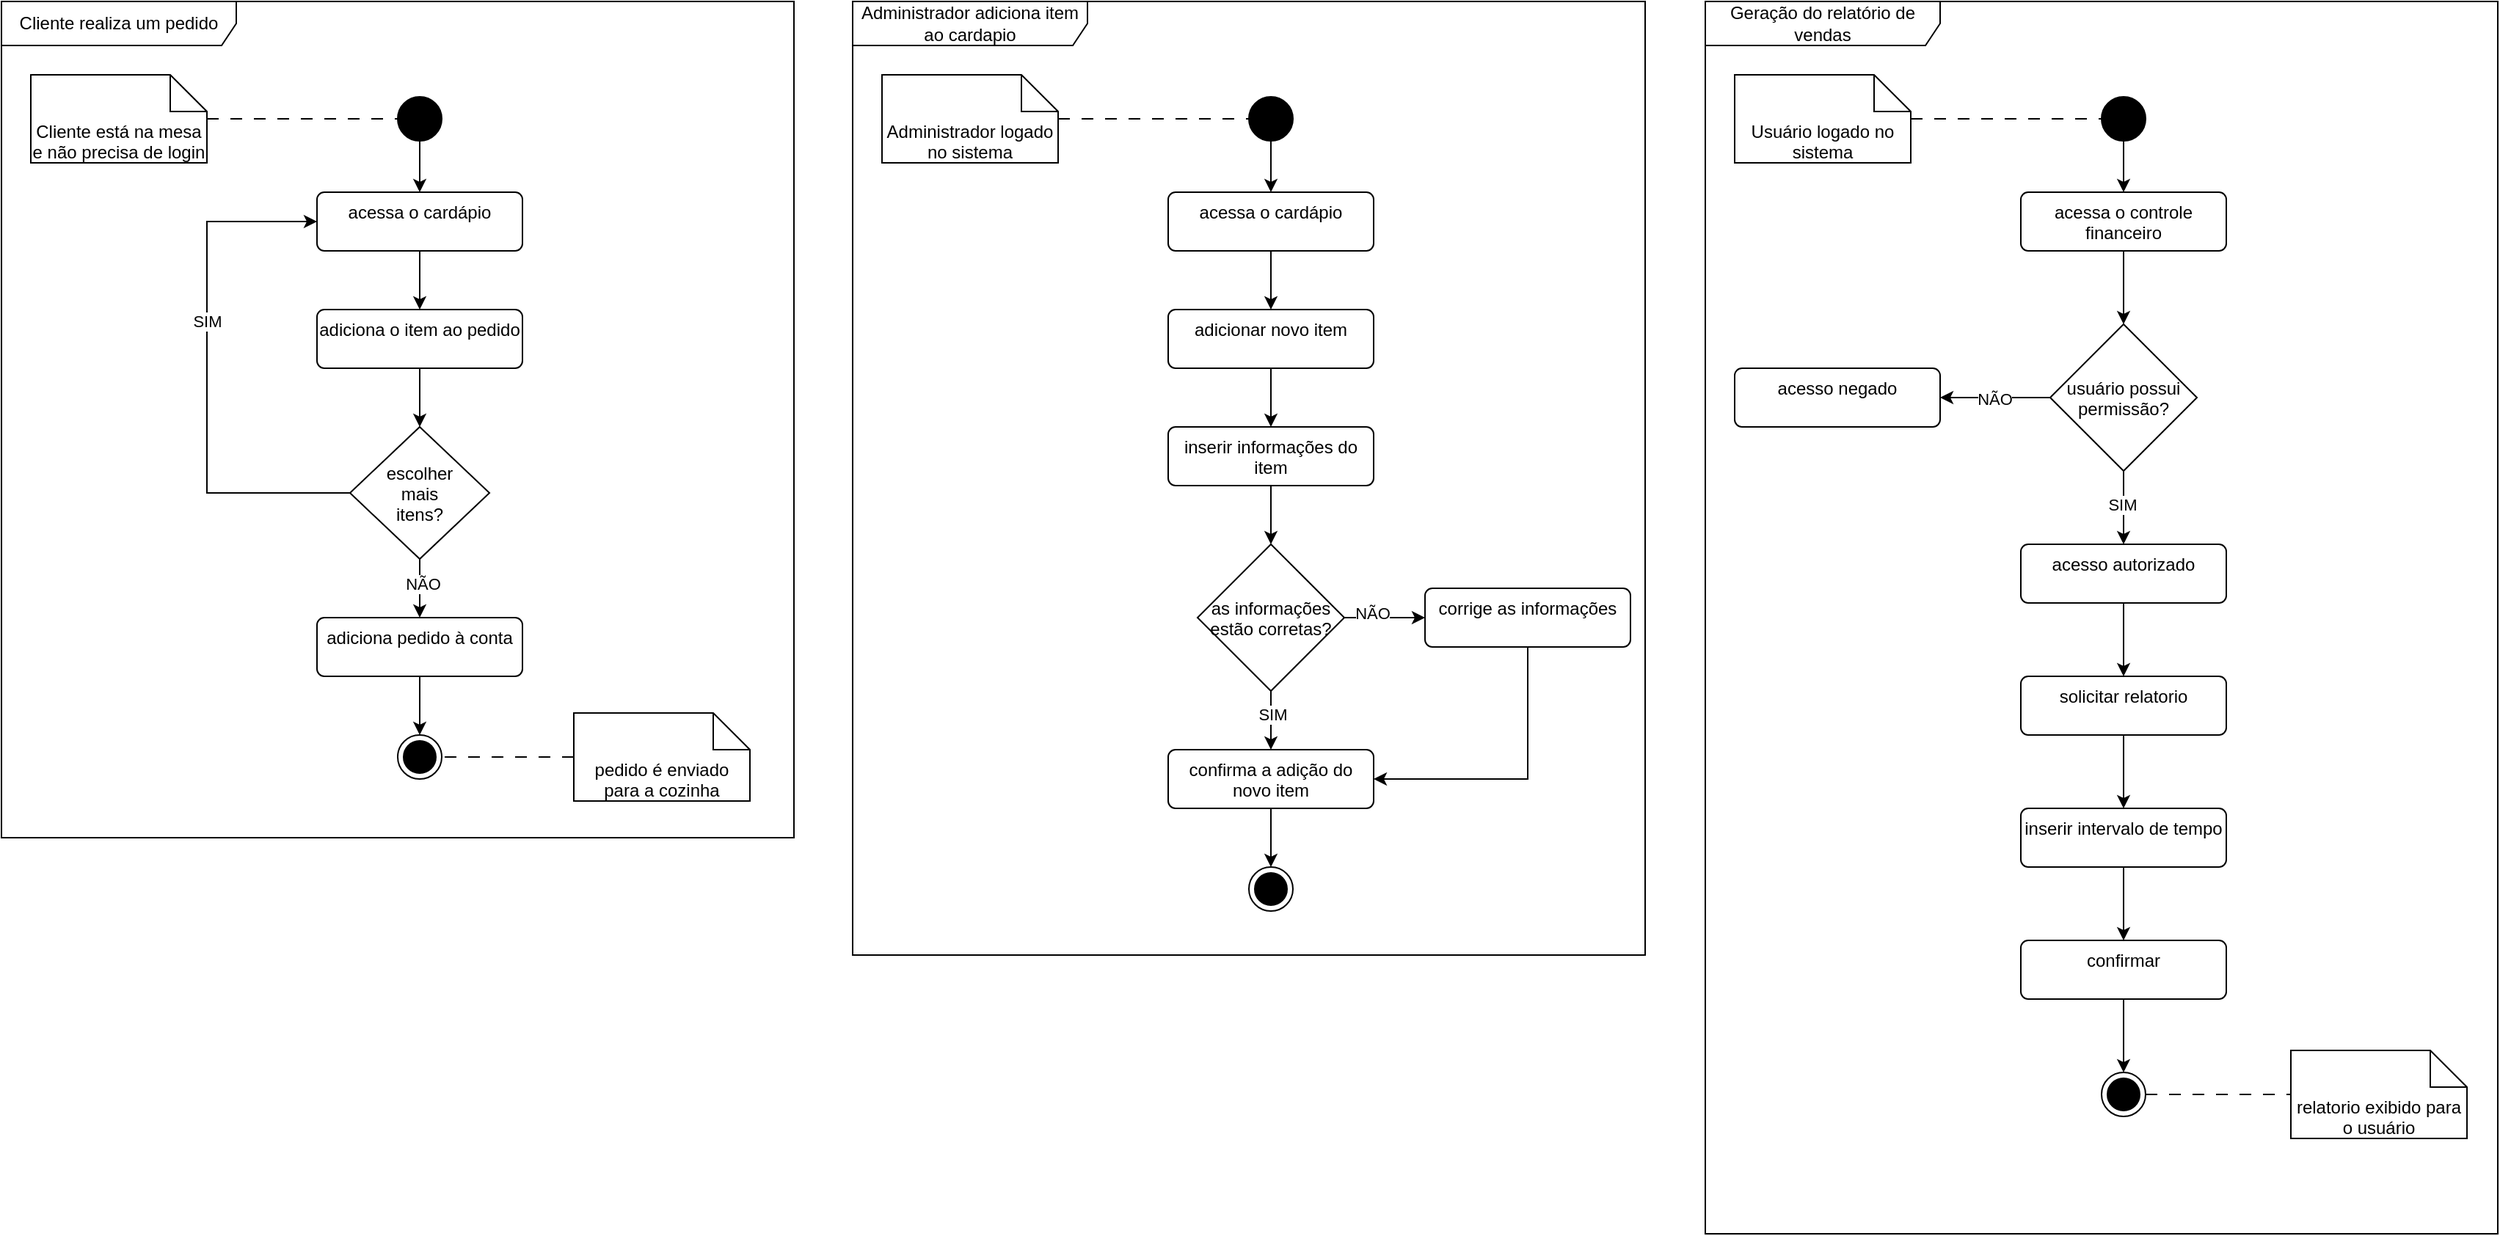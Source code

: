 <mxfile version="24.8.3">
  <diagram id="2TaP7NYXVBXx6e11orQC" name="Página-1">
    <mxGraphModel dx="1909" dy="3287" grid="1" gridSize="10" guides="1" tooltips="1" connect="1" arrows="1" fold="1" page="1" pageScale="1" pageWidth="827" pageHeight="1169" math="0" shadow="0">
      <root>
        <mxCell id="0" />
        <mxCell id="1" parent="0" />
        <mxCell id="BzwNZcg5VRHFtzT_5H1Z-67" style="edgeStyle=orthogonalEdgeStyle;rounded=0;orthogonalLoop=1;jettySize=auto;html=1;entryX=0;entryY=0.5;entryDx=0;entryDy=0;endArrow=none;endFill=0;dashed=1;dashPattern=8 8;" edge="1" parent="1" source="BzwNZcg5VRHFtzT_5H1Z-65" target="BzwNZcg5VRHFtzT_5H1Z-66">
          <mxGeometry relative="1" as="geometry" />
        </mxCell>
        <mxCell id="BzwNZcg5VRHFtzT_5H1Z-65" value="Cliente está na mesa e não precisa de login" style="shape=note2;boundedLbl=1;whiteSpace=wrap;html=1;size=25;verticalAlign=top;align=center;" vertex="1" parent="1">
          <mxGeometry x="80" y="-2270" width="120" height="60" as="geometry" />
        </mxCell>
        <mxCell id="BzwNZcg5VRHFtzT_5H1Z-69" style="edgeStyle=orthogonalEdgeStyle;rounded=0;orthogonalLoop=1;jettySize=auto;html=1;" edge="1" parent="1" source="BzwNZcg5VRHFtzT_5H1Z-66" target="BzwNZcg5VRHFtzT_5H1Z-68">
          <mxGeometry relative="1" as="geometry" />
        </mxCell>
        <mxCell id="BzwNZcg5VRHFtzT_5H1Z-66" value="" style="ellipse;fillColor=strokeColor;html=1;" vertex="1" parent="1">
          <mxGeometry x="330" y="-2255" width="30" height="30" as="geometry" />
        </mxCell>
        <mxCell id="BzwNZcg5VRHFtzT_5H1Z-71" style="edgeStyle=orthogonalEdgeStyle;rounded=0;orthogonalLoop=1;jettySize=auto;html=1;entryX=0.5;entryY=0;entryDx=0;entryDy=0;" edge="1" parent="1" source="BzwNZcg5VRHFtzT_5H1Z-68" target="BzwNZcg5VRHFtzT_5H1Z-70">
          <mxGeometry relative="1" as="geometry" />
        </mxCell>
        <mxCell id="BzwNZcg5VRHFtzT_5H1Z-68" value="acessa o cardápio" style="html=1;align=center;verticalAlign=top;rounded=1;absoluteArcSize=1;arcSize=10;dashed=0;whiteSpace=wrap;" vertex="1" parent="1">
          <mxGeometry x="275" y="-2190" width="140" height="40" as="geometry" />
        </mxCell>
        <mxCell id="BzwNZcg5VRHFtzT_5H1Z-73" style="edgeStyle=orthogonalEdgeStyle;rounded=0;orthogonalLoop=1;jettySize=auto;html=1;entryX=0.5;entryY=0;entryDx=0;entryDy=0;" edge="1" parent="1" source="BzwNZcg5VRHFtzT_5H1Z-70" target="BzwNZcg5VRHFtzT_5H1Z-72">
          <mxGeometry relative="1" as="geometry" />
        </mxCell>
        <mxCell id="BzwNZcg5VRHFtzT_5H1Z-70" value="adiciona o item ao pedido" style="html=1;align=center;verticalAlign=top;rounded=1;absoluteArcSize=1;arcSize=10;dashed=0;whiteSpace=wrap;" vertex="1" parent="1">
          <mxGeometry x="275" y="-2110" width="140" height="40" as="geometry" />
        </mxCell>
        <mxCell id="BzwNZcg5VRHFtzT_5H1Z-74" style="edgeStyle=orthogonalEdgeStyle;rounded=0;orthogonalLoop=1;jettySize=auto;html=1;entryX=0;entryY=0.5;entryDx=0;entryDy=0;exitX=0;exitY=0.5;exitDx=0;exitDy=0;" edge="1" parent="1" source="BzwNZcg5VRHFtzT_5H1Z-72" target="BzwNZcg5VRHFtzT_5H1Z-68">
          <mxGeometry relative="1" as="geometry">
            <Array as="points">
              <mxPoint x="200" y="-1985" />
              <mxPoint x="200" y="-2170" />
            </Array>
          </mxGeometry>
        </mxCell>
        <mxCell id="BzwNZcg5VRHFtzT_5H1Z-75" value="SIM" style="edgeLabel;html=1;align=center;verticalAlign=middle;resizable=0;points=[];" vertex="1" connectable="0" parent="BzwNZcg5VRHFtzT_5H1Z-74">
          <mxGeometry x="0.2" relative="1" as="geometry">
            <mxPoint as="offset" />
          </mxGeometry>
        </mxCell>
        <mxCell id="BzwNZcg5VRHFtzT_5H1Z-78" style="edgeStyle=orthogonalEdgeStyle;rounded=0;orthogonalLoop=1;jettySize=auto;html=1;" edge="1" parent="1" source="BzwNZcg5VRHFtzT_5H1Z-72" target="BzwNZcg5VRHFtzT_5H1Z-77">
          <mxGeometry relative="1" as="geometry" />
        </mxCell>
        <mxCell id="BzwNZcg5VRHFtzT_5H1Z-89" value="NÃO" style="edgeLabel;html=1;align=center;verticalAlign=middle;resizable=0;points=[];" vertex="1" connectable="0" parent="BzwNZcg5VRHFtzT_5H1Z-78">
          <mxGeometry x="-0.165" y="2" relative="1" as="geometry">
            <mxPoint as="offset" />
          </mxGeometry>
        </mxCell>
        <mxCell id="BzwNZcg5VRHFtzT_5H1Z-72" value="escolher&#xa; mais &#xa;itens?" style="rhombus;" vertex="1" parent="1">
          <mxGeometry x="297.5" y="-2030" width="95" height="90" as="geometry" />
        </mxCell>
        <mxCell id="BzwNZcg5VRHFtzT_5H1Z-81" style="edgeStyle=orthogonalEdgeStyle;rounded=0;orthogonalLoop=1;jettySize=auto;html=1;entryX=0.5;entryY=0;entryDx=0;entryDy=0;" edge="1" parent="1" source="BzwNZcg5VRHFtzT_5H1Z-77" target="BzwNZcg5VRHFtzT_5H1Z-80">
          <mxGeometry relative="1" as="geometry" />
        </mxCell>
        <mxCell id="BzwNZcg5VRHFtzT_5H1Z-77" value="adiciona pedido à conta" style="html=1;align=center;verticalAlign=top;rounded=1;absoluteArcSize=1;arcSize=10;dashed=0;whiteSpace=wrap;" vertex="1" parent="1">
          <mxGeometry x="275" y="-1900" width="140" height="40" as="geometry" />
        </mxCell>
        <mxCell id="BzwNZcg5VRHFtzT_5H1Z-80" value="" style="ellipse;html=1;shape=endState;fillColor=strokeColor;" vertex="1" parent="1">
          <mxGeometry x="330" y="-1820" width="30" height="30" as="geometry" />
        </mxCell>
        <mxCell id="BzwNZcg5VRHFtzT_5H1Z-83" style="edgeStyle=orthogonalEdgeStyle;rounded=0;orthogonalLoop=1;jettySize=auto;html=1;entryX=1;entryY=0.5;entryDx=0;entryDy=0;endArrow=none;endFill=0;dashed=1;dashPattern=8 8;" edge="1" parent="1" source="BzwNZcg5VRHFtzT_5H1Z-82" target="BzwNZcg5VRHFtzT_5H1Z-80">
          <mxGeometry relative="1" as="geometry" />
        </mxCell>
        <mxCell id="BzwNZcg5VRHFtzT_5H1Z-82" value="pedido é enviado para a cozinha" style="shape=note2;boundedLbl=1;whiteSpace=wrap;html=1;size=25;verticalAlign=top;align=center;" vertex="1" parent="1">
          <mxGeometry x="450" y="-1835" width="120" height="60" as="geometry" />
        </mxCell>
        <mxCell id="BzwNZcg5VRHFtzT_5H1Z-84" value="Cliente realiza um pedido" style="shape=umlFrame;whiteSpace=wrap;html=1;pointerEvents=0;recursiveResize=0;container=1;collapsible=0;width=160;" vertex="1" parent="1">
          <mxGeometry x="60" y="-2320" width="540" height="570" as="geometry" />
        </mxCell>
        <mxCell id="BzwNZcg5VRHFtzT_5H1Z-87" style="edgeStyle=orthogonalEdgeStyle;rounded=0;orthogonalLoop=1;jettySize=auto;html=1;entryX=0;entryY=0.5;entryDx=0;entryDy=0;dashed=1;dashPattern=8 8;endArrow=none;endFill=0;" edge="1" parent="1" source="BzwNZcg5VRHFtzT_5H1Z-85" target="BzwNZcg5VRHFtzT_5H1Z-86">
          <mxGeometry relative="1" as="geometry" />
        </mxCell>
        <mxCell id="BzwNZcg5VRHFtzT_5H1Z-85" value="Administrador logado no sistema" style="shape=note2;boundedLbl=1;whiteSpace=wrap;html=1;size=25;verticalAlign=top;align=center;" vertex="1" parent="1">
          <mxGeometry x="660" y="-2270" width="120" height="60" as="geometry" />
        </mxCell>
        <mxCell id="BzwNZcg5VRHFtzT_5H1Z-90" style="edgeStyle=orthogonalEdgeStyle;rounded=0;orthogonalLoop=1;jettySize=auto;html=1;entryX=0.5;entryY=0;entryDx=0;entryDy=0;" edge="1" parent="1" source="BzwNZcg5VRHFtzT_5H1Z-86" target="BzwNZcg5VRHFtzT_5H1Z-88">
          <mxGeometry relative="1" as="geometry" />
        </mxCell>
        <mxCell id="BzwNZcg5VRHFtzT_5H1Z-86" value="" style="ellipse;fillColor=strokeColor;html=1;" vertex="1" parent="1">
          <mxGeometry x="910" y="-2255" width="30" height="30" as="geometry" />
        </mxCell>
        <mxCell id="BzwNZcg5VRHFtzT_5H1Z-94" style="edgeStyle=orthogonalEdgeStyle;rounded=0;orthogonalLoop=1;jettySize=auto;html=1;entryX=0.5;entryY=0;entryDx=0;entryDy=0;" edge="1" parent="1" source="BzwNZcg5VRHFtzT_5H1Z-88" target="BzwNZcg5VRHFtzT_5H1Z-91">
          <mxGeometry relative="1" as="geometry" />
        </mxCell>
        <mxCell id="BzwNZcg5VRHFtzT_5H1Z-88" value="acessa o cardápio" style="html=1;align=center;verticalAlign=top;rounded=1;absoluteArcSize=1;arcSize=10;dashed=0;whiteSpace=wrap;" vertex="1" parent="1">
          <mxGeometry x="855" y="-2190" width="140" height="40" as="geometry" />
        </mxCell>
        <mxCell id="BzwNZcg5VRHFtzT_5H1Z-95" style="edgeStyle=orthogonalEdgeStyle;rounded=0;orthogonalLoop=1;jettySize=auto;html=1;entryX=0.5;entryY=0;entryDx=0;entryDy=0;" edge="1" parent="1" source="BzwNZcg5VRHFtzT_5H1Z-91" target="BzwNZcg5VRHFtzT_5H1Z-92">
          <mxGeometry relative="1" as="geometry" />
        </mxCell>
        <mxCell id="BzwNZcg5VRHFtzT_5H1Z-91" value="adicionar novo item" style="html=1;align=center;verticalAlign=top;rounded=1;absoluteArcSize=1;arcSize=10;dashed=0;whiteSpace=wrap;" vertex="1" parent="1">
          <mxGeometry x="855" y="-2110" width="140" height="40" as="geometry" />
        </mxCell>
        <mxCell id="BzwNZcg5VRHFtzT_5H1Z-96" style="edgeStyle=orthogonalEdgeStyle;rounded=0;orthogonalLoop=1;jettySize=auto;html=1;entryX=0.5;entryY=0;entryDx=0;entryDy=0;" edge="1" parent="1" source="BzwNZcg5VRHFtzT_5H1Z-92" target="BzwNZcg5VRHFtzT_5H1Z-93">
          <mxGeometry relative="1" as="geometry" />
        </mxCell>
        <mxCell id="BzwNZcg5VRHFtzT_5H1Z-92" value="inserir informações do item" style="html=1;align=center;verticalAlign=top;rounded=1;absoluteArcSize=1;arcSize=10;dashed=0;whiteSpace=wrap;" vertex="1" parent="1">
          <mxGeometry x="855" y="-2030" width="140" height="40" as="geometry" />
        </mxCell>
        <mxCell id="BzwNZcg5VRHFtzT_5H1Z-99" style="edgeStyle=orthogonalEdgeStyle;rounded=0;orthogonalLoop=1;jettySize=auto;html=1;entryX=0;entryY=0.5;entryDx=0;entryDy=0;" edge="1" parent="1" source="BzwNZcg5VRHFtzT_5H1Z-93" target="BzwNZcg5VRHFtzT_5H1Z-98">
          <mxGeometry relative="1" as="geometry" />
        </mxCell>
        <mxCell id="BzwNZcg5VRHFtzT_5H1Z-100" value="NÃO" style="edgeLabel;html=1;align=center;verticalAlign=middle;resizable=0;points=[];" vertex="1" connectable="0" parent="BzwNZcg5VRHFtzT_5H1Z-99">
          <mxGeometry x="-0.303" y="3" relative="1" as="geometry">
            <mxPoint as="offset" />
          </mxGeometry>
        </mxCell>
        <mxCell id="BzwNZcg5VRHFtzT_5H1Z-102" style="edgeStyle=orthogonalEdgeStyle;rounded=0;orthogonalLoop=1;jettySize=auto;html=1;" edge="1" parent="1" source="BzwNZcg5VRHFtzT_5H1Z-93" target="BzwNZcg5VRHFtzT_5H1Z-101">
          <mxGeometry relative="1" as="geometry" />
        </mxCell>
        <mxCell id="BzwNZcg5VRHFtzT_5H1Z-103" value="SIM" style="edgeLabel;html=1;align=center;verticalAlign=middle;resizable=0;points=[];" vertex="1" connectable="0" parent="BzwNZcg5VRHFtzT_5H1Z-102">
          <mxGeometry x="-0.235" y="1" relative="1" as="geometry">
            <mxPoint as="offset" />
          </mxGeometry>
        </mxCell>
        <mxCell id="BzwNZcg5VRHFtzT_5H1Z-93" value="as informações&#xa;estão corretas?" style="rhombus;" vertex="1" parent="1">
          <mxGeometry x="875" y="-1950" width="100" height="100" as="geometry" />
        </mxCell>
        <mxCell id="BzwNZcg5VRHFtzT_5H1Z-104" style="edgeStyle=orthogonalEdgeStyle;rounded=0;orthogonalLoop=1;jettySize=auto;html=1;entryX=1;entryY=0.5;entryDx=0;entryDy=0;exitX=0.5;exitY=1;exitDx=0;exitDy=0;" edge="1" parent="1" source="BzwNZcg5VRHFtzT_5H1Z-98" target="BzwNZcg5VRHFtzT_5H1Z-101">
          <mxGeometry relative="1" as="geometry">
            <mxPoint x="1100" y="-1820" as="targetPoint" />
          </mxGeometry>
        </mxCell>
        <mxCell id="BzwNZcg5VRHFtzT_5H1Z-98" value="corrige as informações" style="html=1;align=center;verticalAlign=top;rounded=1;absoluteArcSize=1;arcSize=10;dashed=0;whiteSpace=wrap;" vertex="1" parent="1">
          <mxGeometry x="1030" y="-1920" width="140" height="40" as="geometry" />
        </mxCell>
        <mxCell id="BzwNZcg5VRHFtzT_5H1Z-106" style="edgeStyle=orthogonalEdgeStyle;rounded=0;orthogonalLoop=1;jettySize=auto;html=1;" edge="1" parent="1" source="BzwNZcg5VRHFtzT_5H1Z-101" target="BzwNZcg5VRHFtzT_5H1Z-105">
          <mxGeometry relative="1" as="geometry" />
        </mxCell>
        <mxCell id="BzwNZcg5VRHFtzT_5H1Z-101" value="confirma a adição do novo item" style="html=1;align=center;verticalAlign=top;rounded=1;absoluteArcSize=1;arcSize=10;dashed=0;whiteSpace=wrap;" vertex="1" parent="1">
          <mxGeometry x="855" y="-1810" width="140" height="40" as="geometry" />
        </mxCell>
        <mxCell id="BzwNZcg5VRHFtzT_5H1Z-105" value="" style="ellipse;html=1;shape=endState;fillColor=strokeColor;" vertex="1" parent="1">
          <mxGeometry x="910" y="-1730" width="30" height="30" as="geometry" />
        </mxCell>
        <mxCell id="BzwNZcg5VRHFtzT_5H1Z-107" value="Administrador adiciona item ao cardapio" style="shape=umlFrame;whiteSpace=wrap;html=1;pointerEvents=0;recursiveResize=0;container=1;collapsible=0;width=160;" vertex="1" parent="1">
          <mxGeometry x="640" y="-2320" width="540" height="650" as="geometry" />
        </mxCell>
        <mxCell id="BzwNZcg5VRHFtzT_5H1Z-108" value="Geração do relatório de vendas" style="shape=umlFrame;whiteSpace=wrap;html=1;pointerEvents=0;recursiveResize=0;container=1;collapsible=0;width=160;" vertex="1" parent="1">
          <mxGeometry x="1221" y="-2320" width="540" height="840" as="geometry" />
        </mxCell>
        <mxCell id="BzwNZcg5VRHFtzT_5H1Z-111" style="edgeStyle=orthogonalEdgeStyle;rounded=0;orthogonalLoop=1;jettySize=auto;html=1;entryX=0;entryY=0.5;entryDx=0;entryDy=0;endArrow=none;endFill=0;dashed=1;dashPattern=8 8;" edge="1" parent="BzwNZcg5VRHFtzT_5H1Z-108" source="BzwNZcg5VRHFtzT_5H1Z-109" target="BzwNZcg5VRHFtzT_5H1Z-110">
          <mxGeometry relative="1" as="geometry" />
        </mxCell>
        <mxCell id="BzwNZcg5VRHFtzT_5H1Z-109" value="Usuário logado no sistema" style="shape=note2;boundedLbl=1;whiteSpace=wrap;html=1;size=25;verticalAlign=top;align=center;" vertex="1" parent="BzwNZcg5VRHFtzT_5H1Z-108">
          <mxGeometry x="20" y="50" width="120" height="60" as="geometry" />
        </mxCell>
        <mxCell id="BzwNZcg5VRHFtzT_5H1Z-114" style="edgeStyle=orthogonalEdgeStyle;rounded=0;orthogonalLoop=1;jettySize=auto;html=1;entryX=0.5;entryY=0;entryDx=0;entryDy=0;" edge="1" parent="BzwNZcg5VRHFtzT_5H1Z-108" source="BzwNZcg5VRHFtzT_5H1Z-110" target="BzwNZcg5VRHFtzT_5H1Z-112">
          <mxGeometry relative="1" as="geometry" />
        </mxCell>
        <mxCell id="BzwNZcg5VRHFtzT_5H1Z-110" value="" style="ellipse;fillColor=strokeColor;html=1;" vertex="1" parent="BzwNZcg5VRHFtzT_5H1Z-108">
          <mxGeometry x="270" y="65" width="30" height="30" as="geometry" />
        </mxCell>
        <mxCell id="BzwNZcg5VRHFtzT_5H1Z-115" style="edgeStyle=orthogonalEdgeStyle;rounded=0;orthogonalLoop=1;jettySize=auto;html=1;entryX=0.5;entryY=0;entryDx=0;entryDy=0;" edge="1" parent="BzwNZcg5VRHFtzT_5H1Z-108" source="BzwNZcg5VRHFtzT_5H1Z-112" target="BzwNZcg5VRHFtzT_5H1Z-113">
          <mxGeometry relative="1" as="geometry" />
        </mxCell>
        <mxCell id="BzwNZcg5VRHFtzT_5H1Z-112" value="acessa o controle financeiro" style="html=1;align=center;verticalAlign=top;rounded=1;absoluteArcSize=1;arcSize=10;dashed=0;whiteSpace=wrap;" vertex="1" parent="BzwNZcg5VRHFtzT_5H1Z-108">
          <mxGeometry x="215" y="130" width="140" height="40" as="geometry" />
        </mxCell>
        <mxCell id="BzwNZcg5VRHFtzT_5H1Z-117" style="edgeStyle=orthogonalEdgeStyle;rounded=0;orthogonalLoop=1;jettySize=auto;html=1;entryX=1;entryY=0.5;entryDx=0;entryDy=0;" edge="1" parent="BzwNZcg5VRHFtzT_5H1Z-108" source="BzwNZcg5VRHFtzT_5H1Z-113" target="BzwNZcg5VRHFtzT_5H1Z-116">
          <mxGeometry relative="1" as="geometry" />
        </mxCell>
        <mxCell id="BzwNZcg5VRHFtzT_5H1Z-118" value="NÃO" style="edgeLabel;html=1;align=center;verticalAlign=middle;resizable=0;points=[];" vertex="1" connectable="0" parent="BzwNZcg5VRHFtzT_5H1Z-117">
          <mxGeometry x="0.016" y="1" relative="1" as="geometry">
            <mxPoint as="offset" />
          </mxGeometry>
        </mxCell>
        <mxCell id="BzwNZcg5VRHFtzT_5H1Z-120" style="edgeStyle=orthogonalEdgeStyle;rounded=0;orthogonalLoop=1;jettySize=auto;html=1;entryX=0.5;entryY=0;entryDx=0;entryDy=0;" edge="1" parent="BzwNZcg5VRHFtzT_5H1Z-108" source="BzwNZcg5VRHFtzT_5H1Z-113" target="BzwNZcg5VRHFtzT_5H1Z-119">
          <mxGeometry relative="1" as="geometry" />
        </mxCell>
        <mxCell id="BzwNZcg5VRHFtzT_5H1Z-121" value="SIM" style="edgeLabel;html=1;align=center;verticalAlign=middle;resizable=0;points=[];" vertex="1" connectable="0" parent="BzwNZcg5VRHFtzT_5H1Z-120">
          <mxGeometry x="-0.093" y="-1" relative="1" as="geometry">
            <mxPoint as="offset" />
          </mxGeometry>
        </mxCell>
        <mxCell id="BzwNZcg5VRHFtzT_5H1Z-113" value="usuário possui&#xa;permissão?" style="rhombus;" vertex="1" parent="BzwNZcg5VRHFtzT_5H1Z-108">
          <mxGeometry x="235" y="220" width="100" height="100" as="geometry" />
        </mxCell>
        <mxCell id="BzwNZcg5VRHFtzT_5H1Z-116" value="acesso negado" style="html=1;align=center;verticalAlign=top;rounded=1;absoluteArcSize=1;arcSize=10;dashed=0;whiteSpace=wrap;" vertex="1" parent="BzwNZcg5VRHFtzT_5H1Z-108">
          <mxGeometry x="20" y="250" width="140" height="40" as="geometry" />
        </mxCell>
        <mxCell id="BzwNZcg5VRHFtzT_5H1Z-123" style="edgeStyle=orthogonalEdgeStyle;rounded=0;orthogonalLoop=1;jettySize=auto;html=1;entryX=0.5;entryY=0;entryDx=0;entryDy=0;" edge="1" parent="BzwNZcg5VRHFtzT_5H1Z-108" source="BzwNZcg5VRHFtzT_5H1Z-119" target="BzwNZcg5VRHFtzT_5H1Z-122">
          <mxGeometry relative="1" as="geometry" />
        </mxCell>
        <mxCell id="BzwNZcg5VRHFtzT_5H1Z-119" value="acesso autorizado" style="html=1;align=center;verticalAlign=top;rounded=1;absoluteArcSize=1;arcSize=10;dashed=0;whiteSpace=wrap;" vertex="1" parent="BzwNZcg5VRHFtzT_5H1Z-108">
          <mxGeometry x="215" y="370" width="140" height="40" as="geometry" />
        </mxCell>
        <mxCell id="BzwNZcg5VRHFtzT_5H1Z-125" style="edgeStyle=orthogonalEdgeStyle;rounded=0;orthogonalLoop=1;jettySize=auto;html=1;entryX=0.5;entryY=0;entryDx=0;entryDy=0;" edge="1" parent="BzwNZcg5VRHFtzT_5H1Z-108" source="BzwNZcg5VRHFtzT_5H1Z-122" target="BzwNZcg5VRHFtzT_5H1Z-124">
          <mxGeometry relative="1" as="geometry" />
        </mxCell>
        <mxCell id="BzwNZcg5VRHFtzT_5H1Z-122" value="solicitar relatorio" style="html=1;align=center;verticalAlign=top;rounded=1;absoluteArcSize=1;arcSize=10;dashed=0;whiteSpace=wrap;" vertex="1" parent="BzwNZcg5VRHFtzT_5H1Z-108">
          <mxGeometry x="215" y="460" width="140" height="40" as="geometry" />
        </mxCell>
        <mxCell id="BzwNZcg5VRHFtzT_5H1Z-127" style="edgeStyle=orthogonalEdgeStyle;rounded=0;orthogonalLoop=1;jettySize=auto;html=1;entryX=0.5;entryY=0;entryDx=0;entryDy=0;" edge="1" parent="BzwNZcg5VRHFtzT_5H1Z-108" source="BzwNZcg5VRHFtzT_5H1Z-124" target="BzwNZcg5VRHFtzT_5H1Z-126">
          <mxGeometry relative="1" as="geometry" />
        </mxCell>
        <mxCell id="BzwNZcg5VRHFtzT_5H1Z-124" value="inserir intervalo de tempo" style="html=1;align=center;verticalAlign=top;rounded=1;absoluteArcSize=1;arcSize=10;dashed=0;whiteSpace=wrap;" vertex="1" parent="BzwNZcg5VRHFtzT_5H1Z-108">
          <mxGeometry x="215" y="550" width="140" height="40" as="geometry" />
        </mxCell>
        <mxCell id="BzwNZcg5VRHFtzT_5H1Z-129" style="edgeStyle=orthogonalEdgeStyle;rounded=0;orthogonalLoop=1;jettySize=auto;html=1;entryX=0.5;entryY=0;entryDx=0;entryDy=0;" edge="1" parent="BzwNZcg5VRHFtzT_5H1Z-108" source="BzwNZcg5VRHFtzT_5H1Z-126" target="BzwNZcg5VRHFtzT_5H1Z-128">
          <mxGeometry relative="1" as="geometry" />
        </mxCell>
        <mxCell id="BzwNZcg5VRHFtzT_5H1Z-126" value="confirmar" style="html=1;align=center;verticalAlign=top;rounded=1;absoluteArcSize=1;arcSize=10;dashed=0;whiteSpace=wrap;" vertex="1" parent="BzwNZcg5VRHFtzT_5H1Z-108">
          <mxGeometry x="215" y="640" width="140" height="40" as="geometry" />
        </mxCell>
        <mxCell id="BzwNZcg5VRHFtzT_5H1Z-128" value="" style="ellipse;html=1;shape=endState;fillColor=strokeColor;" vertex="1" parent="BzwNZcg5VRHFtzT_5H1Z-108">
          <mxGeometry x="270" y="730" width="30" height="30" as="geometry" />
        </mxCell>
        <mxCell id="BzwNZcg5VRHFtzT_5H1Z-130" value="relatorio exibido para o usuário" style="shape=note2;boundedLbl=1;whiteSpace=wrap;html=1;size=25;verticalAlign=top;align=center;" vertex="1" parent="BzwNZcg5VRHFtzT_5H1Z-108">
          <mxGeometry x="399" y="715" width="120" height="60" as="geometry" />
        </mxCell>
        <mxCell id="BzwNZcg5VRHFtzT_5H1Z-131" style="edgeStyle=orthogonalEdgeStyle;rounded=0;orthogonalLoop=1;jettySize=auto;html=1;entryX=0;entryY=0.5;entryDx=0;entryDy=0;entryPerimeter=0;endArrow=none;endFill=0;dashed=1;dashPattern=8 8;" edge="1" parent="BzwNZcg5VRHFtzT_5H1Z-108" source="BzwNZcg5VRHFtzT_5H1Z-128" target="BzwNZcg5VRHFtzT_5H1Z-130">
          <mxGeometry relative="1" as="geometry" />
        </mxCell>
      </root>
    </mxGraphModel>
  </diagram>
</mxfile>
